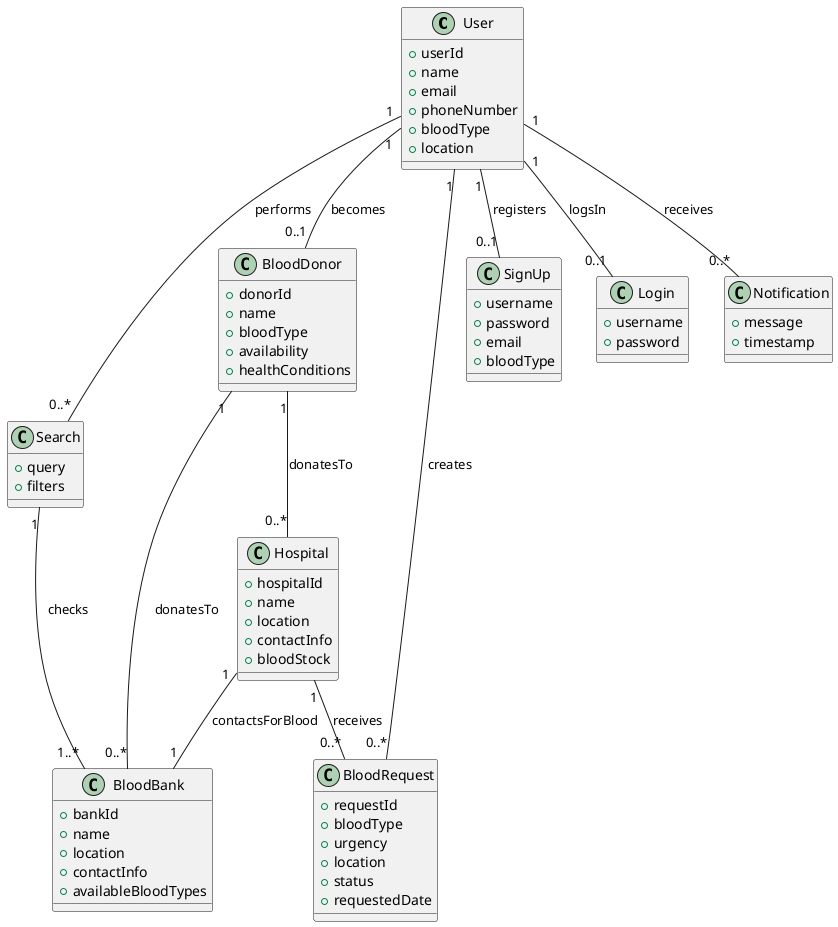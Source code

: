 @startuml

class User {
    +userId
    +name
    +email
    +phoneNumber
    +bloodType
    +location
}

class Search {
    +query
    +filters
}

class SignUp {
    +username
    +password
    +email
    +bloodType
}

class Login {
    +username
    +password
}

class BloodRequest {
    +requestId
    +bloodType
    +urgency
    +location
    +status
    +requestedDate
}

class BloodDonor {
    +donorId
    +name
    +bloodType
    +availability
    +healthConditions
}

class Hospital {
    +hospitalId
    +name
    +location
    +contactInfo
    +bloodStock
}

class BloodBank {
    +bankId
    +name
    +location
    +contactInfo
    +availableBloodTypes
}

class Notification {
    +message
    +timestamp
}

User "1" -- "0..*" Search : performs
Search "1" -- "1..*" BloodBank : checks
User "1" -- "0..1" SignUp : registers
User "1" -- "0..1" Login : logsIn
User "1" -- "0..*" BloodRequest : creates
User "1" -- "0..*" Notification : receives
User "1" -- "0..1" BloodDonor : becomes
BloodDonor "1" -- "0..*" Hospital : donatesTo
BloodDonor "1" -- "0..*" BloodBank : donatesTo
Hospital "1" -- "0..*" BloodRequest : receives
Hospital "1" -- "1" BloodBank : contactsForBlood

@enduml
